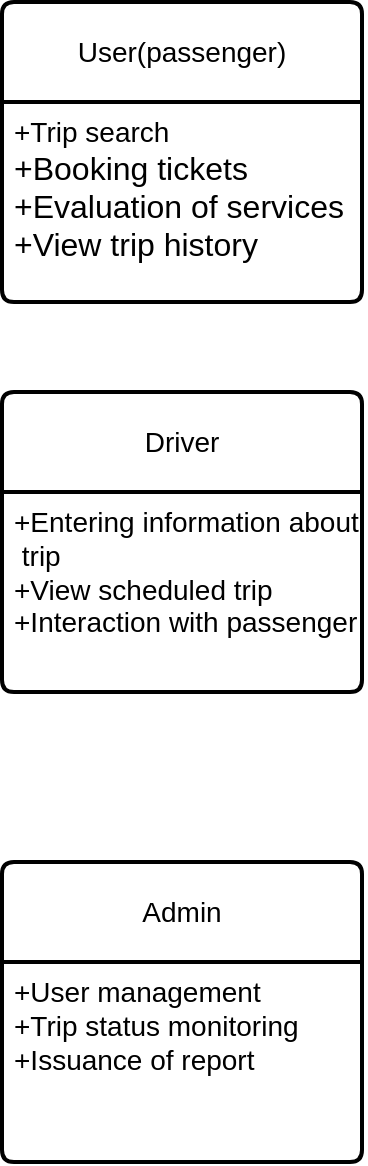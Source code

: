 <mxfile version="24.4.8" type="github">
  <diagram name="Страница — 1" id="8t6PvGh4A0OR3wwPPd6I">
    <mxGraphModel dx="1981" dy="532" grid="1" gridSize="10" guides="1" tooltips="1" connect="1" arrows="1" fold="1" page="1" pageScale="1" pageWidth="827" pageHeight="1169" math="0" shadow="0">
      <root>
        <mxCell id="0" />
        <mxCell id="1" parent="0" />
        <mxCell id="zbAlMrDfbpdhVFIHSiF9-1" value="User(passenger)" style="swimlane;childLayout=stackLayout;horizontal=1;startSize=50;horizontalStack=0;rounded=1;fontSize=14;fontStyle=0;strokeWidth=2;resizeParent=0;resizeLast=1;shadow=0;dashed=0;align=center;arcSize=4;whiteSpace=wrap;html=1;" vertex="1" parent="1">
          <mxGeometry x="-570" y="240" width="180" height="150" as="geometry" />
        </mxCell>
        <mxCell id="zbAlMrDfbpdhVFIHSiF9-2" value="&lt;font style=&quot;font-size: 14px;&quot;&gt;+T&lt;/font&gt;&lt;font style=&quot;font-size: 14px;&quot;&gt;rip search&lt;/font&gt;&lt;div&gt;&lt;font size=&quot;3&quot;&gt;+Booking tickets&lt;/font&gt;&lt;/div&gt;&lt;div&gt;&lt;font size=&quot;3&quot;&gt;+Evaluation of services&lt;/font&gt;&lt;/div&gt;&lt;div&gt;&lt;font size=&quot;3&quot;&gt;+View trip history&lt;/font&gt;&lt;/div&gt;" style="align=left;strokeColor=none;fillColor=none;spacingLeft=4;fontSize=12;verticalAlign=top;resizable=0;rotatable=0;part=1;html=1;" vertex="1" parent="zbAlMrDfbpdhVFIHSiF9-1">
          <mxGeometry y="50" width="180" height="100" as="geometry" />
        </mxCell>
        <mxCell id="zbAlMrDfbpdhVFIHSiF9-3" value="Driver" style="swimlane;childLayout=stackLayout;horizontal=1;startSize=50;horizontalStack=0;rounded=1;fontSize=14;fontStyle=0;strokeWidth=2;resizeParent=0;resizeLast=1;shadow=0;dashed=0;align=center;arcSize=4;whiteSpace=wrap;html=1;" vertex="1" parent="1">
          <mxGeometry x="-570" y="435" width="180" height="150" as="geometry" />
        </mxCell>
        <mxCell id="zbAlMrDfbpdhVFIHSiF9-4" value="&lt;font style=&quot;font-size: 14px;&quot;&gt;+Entering information about&lt;/font&gt;&lt;div&gt;&lt;font style=&quot;font-size: 14px;&quot;&gt;&amp;nbsp;trip&lt;/font&gt;&lt;/div&gt;&lt;div&gt;&lt;font style=&quot;font-size: 14px;&quot;&gt;+View scheduled trip&lt;/font&gt;&lt;/div&gt;&lt;div&gt;&lt;font style=&quot;font-size: 14px;&quot;&gt;+Interaction with passenger&amp;nbsp;&lt;/font&gt;&lt;/div&gt;" style="align=left;strokeColor=none;fillColor=none;spacingLeft=4;fontSize=12;verticalAlign=top;resizable=0;rotatable=0;part=1;html=1;" vertex="1" parent="zbAlMrDfbpdhVFIHSiF9-3">
          <mxGeometry y="50" width="180" height="100" as="geometry" />
        </mxCell>
        <mxCell id="zbAlMrDfbpdhVFIHSiF9-5" value="Admin" style="swimlane;childLayout=stackLayout;horizontal=1;startSize=50;horizontalStack=0;rounded=1;fontSize=14;fontStyle=0;strokeWidth=2;resizeParent=0;resizeLast=1;shadow=0;dashed=0;align=center;arcSize=4;whiteSpace=wrap;html=1;" vertex="1" parent="1">
          <mxGeometry x="-570" y="670" width="180" height="150" as="geometry" />
        </mxCell>
        <mxCell id="zbAlMrDfbpdhVFIHSiF9-6" value="&lt;span style=&quot;font-size: 14px;&quot;&gt;+User management&lt;/span&gt;&lt;div&gt;&lt;span style=&quot;font-size: 14px;&quot;&gt;+Trip status monitoring&lt;/span&gt;&lt;/div&gt;&lt;div&gt;&lt;span style=&quot;font-size: 14px;&quot;&gt;+Issuance of report&lt;/span&gt;&lt;/div&gt;" style="align=left;strokeColor=none;fillColor=none;spacingLeft=4;fontSize=12;verticalAlign=top;resizable=0;rotatable=0;part=1;html=1;" vertex="1" parent="zbAlMrDfbpdhVFIHSiF9-5">
          <mxGeometry y="50" width="180" height="100" as="geometry" />
        </mxCell>
      </root>
    </mxGraphModel>
  </diagram>
</mxfile>
